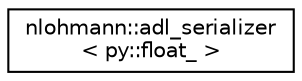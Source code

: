 digraph "Graphical Class Hierarchy"
{
 // LATEX_PDF_SIZE
  edge [fontname="Helvetica",fontsize="10",labelfontname="Helvetica",labelfontsize="10"];
  node [fontname="Helvetica",fontsize="10",shape=record];
  rankdir="LR";
  Node0 [label="nlohmann::adl_serializer\l\< py::float_ \>",height=0.2,width=0.4,color="black", fillcolor="white", style="filled",URL="$structnlohmann_1_1adl__serializer_3_01py_1_1float___01_4.html",tooltip=" "];
}
